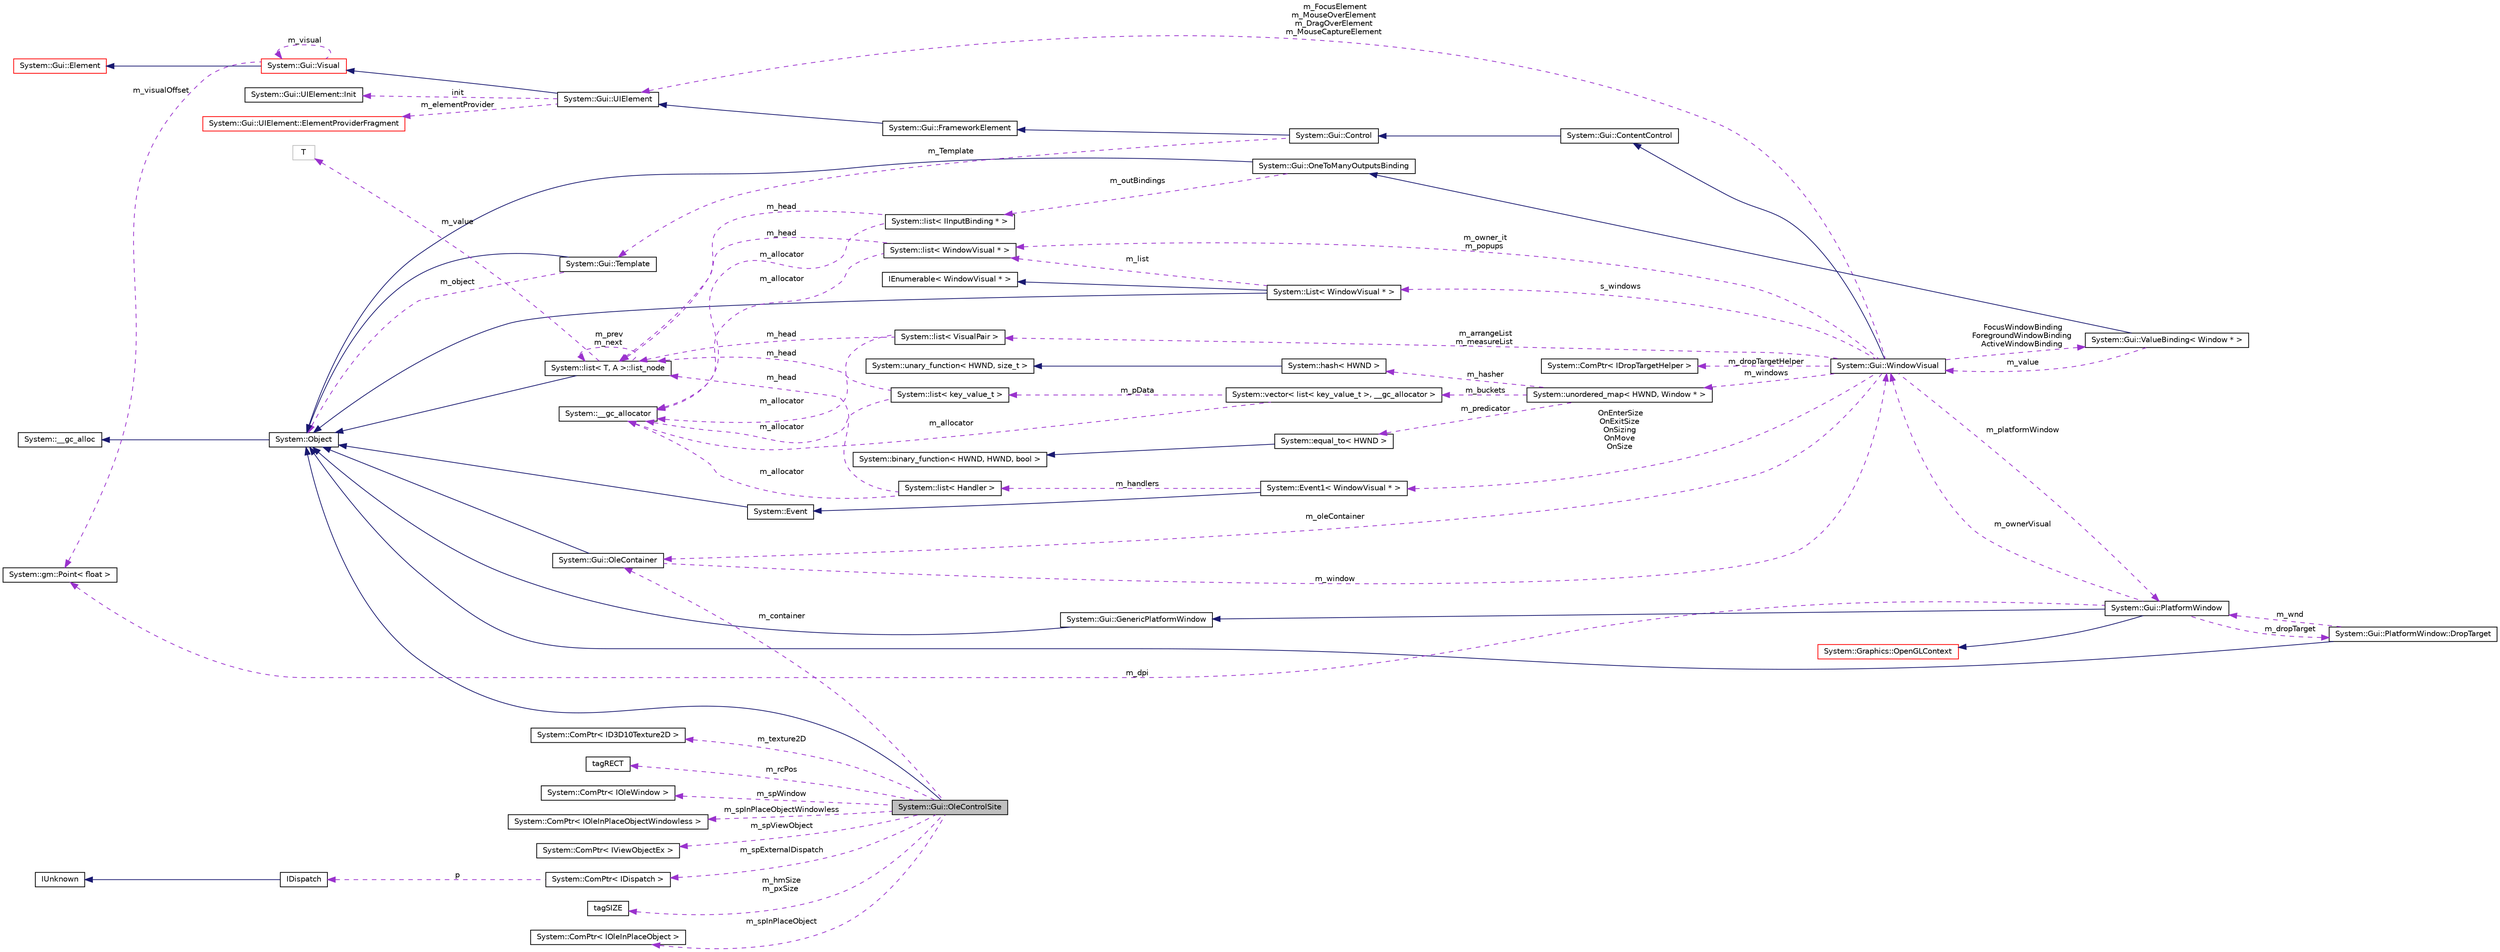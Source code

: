 digraph G
{
  edge [fontname="Helvetica",fontsize="10",labelfontname="Helvetica",labelfontsize="10"];
  node [fontname="Helvetica",fontsize="10",shape=record];
  rankdir="LR";
  Node1 [label="System::Gui::OleControlSite",height=0.2,width=0.4,color="black", fillcolor="grey75", style="filled" fontcolor="black"];
  Node2 -> Node1 [dir="back",color="midnightblue",fontsize="10",style="solid",fontname="Helvetica"];
  Node2 [label="System::Object",height=0.2,width=0.4,color="black", fillcolor="white", style="filled",URL="$class_system_1_1_object.html"];
  Node3 -> Node2 [dir="back",color="midnightblue",fontsize="10",style="solid",fontname="Helvetica"];
  Node3 [label="System::__gc_alloc",height=0.2,width=0.4,color="black", fillcolor="white", style="filled",URL="$class_system_1_1____gc__alloc.html"];
  Node4 -> Node1 [dir="back",color="darkorchid3",fontsize="10",style="dashed",label=" m_hmSize\nm_pxSize" ,fontname="Helvetica"];
  Node4 [label="tagSIZE",height=0.2,width=0.4,color="black", fillcolor="white", style="filled",URL="$structtag_s_i_z_e.html"];
  Node5 -> Node1 [dir="back",color="darkorchid3",fontsize="10",style="dashed",label=" m_spInPlaceObject" ,fontname="Helvetica"];
  Node5 [label="System::ComPtr\< IOleInPlaceObject \>",height=0.2,width=0.4,color="black", fillcolor="white", style="filled",URL="$class_system_1_1_com_ptr.html"];
  Node6 -> Node1 [dir="back",color="darkorchid3",fontsize="10",style="dashed",label=" m_texture2D" ,fontname="Helvetica"];
  Node6 [label="System::ComPtr\< ID3D10Texture2D \>",height=0.2,width=0.4,color="black", fillcolor="white", style="filled",URL="$class_system_1_1_com_ptr.html"];
  Node7 -> Node1 [dir="back",color="darkorchid3",fontsize="10",style="dashed",label=" m_rcPos" ,fontname="Helvetica"];
  Node7 [label="tagRECT",height=0.2,width=0.4,color="black", fillcolor="white", style="filled",URL="$structtag_r_e_c_t.html"];
  Node8 -> Node1 [dir="back",color="darkorchid3",fontsize="10",style="dashed",label=" m_spWindow" ,fontname="Helvetica"];
  Node8 [label="System::ComPtr\< IOleWindow \>",height=0.2,width=0.4,color="black", fillcolor="white", style="filled",URL="$class_system_1_1_com_ptr.html"];
  Node9 -> Node1 [dir="back",color="darkorchid3",fontsize="10",style="dashed",label=" m_spInPlaceObjectWindowless" ,fontname="Helvetica"];
  Node9 [label="System::ComPtr\< IOleInPlaceObjectWindowless \>",height=0.2,width=0.4,color="black", fillcolor="white", style="filled",URL="$class_system_1_1_com_ptr.html"];
  Node10 -> Node1 [dir="back",color="darkorchid3",fontsize="10",style="dashed",label=" m_spViewObject" ,fontname="Helvetica"];
  Node10 [label="System::ComPtr\< IViewObjectEx \>",height=0.2,width=0.4,color="black", fillcolor="white", style="filled",URL="$class_system_1_1_com_ptr.html"];
  Node11 -> Node1 [dir="back",color="darkorchid3",fontsize="10",style="dashed",label=" m_container" ,fontname="Helvetica"];
  Node11 [label="System::Gui::OleContainer",height=0.2,width=0.4,color="black", fillcolor="white", style="filled",URL="$class_system_1_1_gui_1_1_ole_container.html"];
  Node2 -> Node11 [dir="back",color="midnightblue",fontsize="10",style="solid",fontname="Helvetica"];
  Node12 -> Node11 [dir="back",color="darkorchid3",fontsize="10",style="dashed",label=" m_window" ,fontname="Helvetica"];
  Node12 [label="System::Gui::WindowVisual",height=0.2,width=0.4,color="black", fillcolor="white", style="filled",URL="$class_system_1_1_gui_1_1_window_visual.html"];
  Node13 -> Node12 [dir="back",color="midnightblue",fontsize="10",style="solid",fontname="Helvetica"];
  Node13 [label="System::Gui::ContentControl",height=0.2,width=0.4,color="black", fillcolor="white", style="filled",URL="$class_system_1_1_gui_1_1_content_control.html"];
  Node14 -> Node13 [dir="back",color="midnightblue",fontsize="10",style="solid",fontname="Helvetica"];
  Node14 [label="System::Gui::Control",height=0.2,width=0.4,color="black", fillcolor="white", style="filled",URL="$class_system_1_1_gui_1_1_control.html"];
  Node15 -> Node14 [dir="back",color="midnightblue",fontsize="10",style="solid",fontname="Helvetica"];
  Node15 [label="System::Gui::FrameworkElement",height=0.2,width=0.4,color="black", fillcolor="white", style="filled",URL="$class_system_1_1_gui_1_1_framework_element.html"];
  Node16 -> Node15 [dir="back",color="midnightblue",fontsize="10",style="solid",fontname="Helvetica"];
  Node16 [label="System::Gui::UIElement",height=0.2,width=0.4,color="black", fillcolor="white", style="filled",URL="$class_system_1_1_gui_1_1_u_i_element.html"];
  Node17 -> Node16 [dir="back",color="midnightblue",fontsize="10",style="solid",fontname="Helvetica"];
  Node17 [label="System::Gui::Visual",height=0.2,width=0.4,color="red", fillcolor="white", style="filled",URL="$class_system_1_1_gui_1_1_visual.html"];
  Node18 -> Node17 [dir="back",color="midnightblue",fontsize="10",style="solid",fontname="Helvetica"];
  Node18 [label="System::Gui::Element",height=0.2,width=0.4,color="red", fillcolor="white", style="filled",URL="$class_system_1_1_gui_1_1_element.html"];
  Node19 -> Node17 [dir="back",color="darkorchid3",fontsize="10",style="dashed",label=" m_visualOffset" ,fontname="Helvetica"];
  Node19 [label="System::gm::Point\< float \>",height=0.2,width=0.4,color="black", fillcolor="white", style="filled",URL="$class_system_1_1gm_1_1_point.html"];
  Node17 -> Node17 [dir="back",color="darkorchid3",fontsize="10",style="dashed",label=" m_visual" ,fontname="Helvetica"];
  Node20 -> Node16 [dir="back",color="darkorchid3",fontsize="10",style="dashed",label=" init" ,fontname="Helvetica"];
  Node20 [label="System::Gui::UIElement::Init",height=0.2,width=0.4,color="black", fillcolor="white", style="filled",URL="$class_system_1_1_gui_1_1_u_i_element_1_1_init.html"];
  Node21 -> Node16 [dir="back",color="darkorchid3",fontsize="10",style="dashed",label=" m_elementProvider" ,fontname="Helvetica"];
  Node21 [label="System::Gui::UIElement::ElementProviderFragment",height=0.2,width=0.4,color="red", fillcolor="white", style="filled",URL="$class_system_1_1_gui_1_1_u_i_element_1_1_element_provider_fragment.html"];
  Node22 -> Node14 [dir="back",color="darkorchid3",fontsize="10",style="dashed",label=" m_Template" ,fontname="Helvetica"];
  Node22 [label="System::Gui::Template",height=0.2,width=0.4,color="black", fillcolor="white", style="filled",URL="$class_system_1_1_gui_1_1_template.html"];
  Node2 -> Node22 [dir="back",color="midnightblue",fontsize="10",style="solid",fontname="Helvetica"];
  Node2 -> Node22 [dir="back",color="darkorchid3",fontsize="10",style="dashed",label=" m_object" ,fontname="Helvetica"];
  Node23 -> Node12 [dir="back",color="darkorchid3",fontsize="10",style="dashed",label=" m_arrangeList\nm_measureList" ,fontname="Helvetica"];
  Node23 [label="System::list\< VisualPair \>",height=0.2,width=0.4,color="black", fillcolor="white", style="filled",URL="$class_system_1_1list.html"];
  Node24 -> Node23 [dir="back",color="darkorchid3",fontsize="10",style="dashed",label=" m_allocator" ,fontname="Helvetica"];
  Node24 [label="System::__gc_allocator",height=0.2,width=0.4,color="black", fillcolor="white", style="filled",URL="$class_system_1_1____gc__allocator.html"];
  Node25 -> Node23 [dir="back",color="darkorchid3",fontsize="10",style="dashed",label=" m_head" ,fontname="Helvetica"];
  Node25 [label="System::list\< T, A \>::list_node",height=0.2,width=0.4,color="black", fillcolor="white", style="filled",URL="$class_system_1_1list_1_1list__node.html"];
  Node2 -> Node25 [dir="back",color="midnightblue",fontsize="10",style="solid",fontname="Helvetica"];
  Node25 -> Node25 [dir="back",color="darkorchid3",fontsize="10",style="dashed",label=" m_prev\nm_next" ,fontname="Helvetica"];
  Node26 -> Node25 [dir="back",color="darkorchid3",fontsize="10",style="dashed",label=" m_value" ,fontname="Helvetica"];
  Node26 [label="T",height=0.2,width=0.4,color="grey75", fillcolor="white", style="filled"];
  Node27 -> Node12 [dir="back",color="darkorchid3",fontsize="10",style="dashed",label=" m_dropTargetHelper" ,fontname="Helvetica"];
  Node27 [label="System::ComPtr\< IDropTargetHelper \>",height=0.2,width=0.4,color="black", fillcolor="white", style="filled",URL="$class_system_1_1_com_ptr.html"];
  Node28 -> Node12 [dir="back",color="darkorchid3",fontsize="10",style="dashed",label=" m_owner_it\nm_popups" ,fontname="Helvetica"];
  Node28 [label="System::list\< WindowVisual * \>",height=0.2,width=0.4,color="black", fillcolor="white", style="filled",URL="$class_system_1_1list.html"];
  Node24 -> Node28 [dir="back",color="darkorchid3",fontsize="10",style="dashed",label=" m_allocator" ,fontname="Helvetica"];
  Node25 -> Node28 [dir="back",color="darkorchid3",fontsize="10",style="dashed",label=" m_head" ,fontname="Helvetica"];
  Node29 -> Node12 [dir="back",color="darkorchid3",fontsize="10",style="dashed",label=" s_windows" ,fontname="Helvetica"];
  Node29 [label="System::List\< WindowVisual * \>",height=0.2,width=0.4,color="black", fillcolor="white", style="filled",URL="$class_system_1_1_list.html"];
  Node2 -> Node29 [dir="back",color="midnightblue",fontsize="10",style="solid",fontname="Helvetica"];
  Node30 -> Node29 [dir="back",color="midnightblue",fontsize="10",style="solid",fontname="Helvetica"];
  Node30 [label="IEnumerable\< WindowVisual * \>",height=0.2,width=0.4,color="black", fillcolor="white", style="filled",URL="$class_i_enumerable.html"];
  Node28 -> Node29 [dir="back",color="darkorchid3",fontsize="10",style="dashed",label=" m_list" ,fontname="Helvetica"];
  Node31 -> Node12 [dir="back",color="darkorchid3",fontsize="10",style="dashed",label=" FocusWindowBinding\nForegroundWindowBinding\nActiveWindowBinding" ,fontname="Helvetica"];
  Node31 [label="System::Gui::ValueBinding\< Window * \>",height=0.2,width=0.4,color="black", fillcolor="white", style="filled",URL="$class_system_1_1_gui_1_1_value_binding.html"];
  Node32 -> Node31 [dir="back",color="midnightblue",fontsize="10",style="solid",fontname="Helvetica"];
  Node32 [label="System::Gui::OneToManyOutputsBinding",height=0.2,width=0.4,color="black", fillcolor="white", style="filled",URL="$class_system_1_1_gui_1_1_one_to_many_outputs_binding.html"];
  Node2 -> Node32 [dir="back",color="midnightblue",fontsize="10",style="solid",fontname="Helvetica"];
  Node33 -> Node32 [dir="back",color="darkorchid3",fontsize="10",style="dashed",label=" m_outBindings" ,fontname="Helvetica"];
  Node33 [label="System::list\< IInputBinding * \>",height=0.2,width=0.4,color="black", fillcolor="white", style="filled",URL="$class_system_1_1list.html"];
  Node24 -> Node33 [dir="back",color="darkorchid3",fontsize="10",style="dashed",label=" m_allocator" ,fontname="Helvetica"];
  Node25 -> Node33 [dir="back",color="darkorchid3",fontsize="10",style="dashed",label=" m_head" ,fontname="Helvetica"];
  Node12 -> Node31 [dir="back",color="darkorchid3",fontsize="10",style="dashed",label=" m_value" ,fontname="Helvetica"];
  Node34 -> Node12 [dir="back",color="darkorchid3",fontsize="10",style="dashed",label=" OnEnterSize\nOnExitSize\nOnSizing\nOnMove\nOnSize" ,fontname="Helvetica"];
  Node34 [label="System::Event1\< WindowVisual * \>",height=0.2,width=0.4,color="black", fillcolor="white", style="filled",URL="$class_system_1_1_event1.html"];
  Node35 -> Node34 [dir="back",color="midnightblue",fontsize="10",style="solid",fontname="Helvetica"];
  Node35 [label="System::Event",height=0.2,width=0.4,color="black", fillcolor="white", style="filled",URL="$class_system_1_1_event.html"];
  Node2 -> Node35 [dir="back",color="midnightblue",fontsize="10",style="solid",fontname="Helvetica"];
  Node36 -> Node34 [dir="back",color="darkorchid3",fontsize="10",style="dashed",label=" m_handlers" ,fontname="Helvetica"];
  Node36 [label="System::list\< Handler \>",height=0.2,width=0.4,color="black", fillcolor="white", style="filled",URL="$class_system_1_1list.html"];
  Node24 -> Node36 [dir="back",color="darkorchid3",fontsize="10",style="dashed",label=" m_allocator" ,fontname="Helvetica"];
  Node25 -> Node36 [dir="back",color="darkorchid3",fontsize="10",style="dashed",label=" m_head" ,fontname="Helvetica"];
  Node37 -> Node12 [dir="back",color="darkorchid3",fontsize="10",style="dashed",label=" m_windows" ,fontname="Helvetica"];
  Node37 [label="System::unordered_map\< HWND, Window * \>",height=0.2,width=0.4,color="black", fillcolor="white", style="filled",URL="$class_system_1_1unordered__map.html"];
  Node38 -> Node37 [dir="back",color="darkorchid3",fontsize="10",style="dashed",label=" m_hasher" ,fontname="Helvetica"];
  Node38 [label="System::hash\< HWND \>",height=0.2,width=0.4,color="black", fillcolor="white", style="filled",URL="$struct_system_1_1hash.html"];
  Node39 -> Node38 [dir="back",color="midnightblue",fontsize="10",style="solid",fontname="Helvetica"];
  Node39 [label="System::unary_function\< HWND, size_t \>",height=0.2,width=0.4,color="black", fillcolor="white", style="filled",URL="$class_system_1_1unary__function.html"];
  Node40 -> Node37 [dir="back",color="darkorchid3",fontsize="10",style="dashed",label=" m_predicator" ,fontname="Helvetica"];
  Node40 [label="System::equal_to\< HWND \>",height=0.2,width=0.4,color="black", fillcolor="white", style="filled",URL="$struct_system_1_1equal__to.html"];
  Node41 -> Node40 [dir="back",color="midnightblue",fontsize="10",style="solid",fontname="Helvetica"];
  Node41 [label="System::binary_function\< HWND, HWND, bool \>",height=0.2,width=0.4,color="black", fillcolor="white", style="filled",URL="$class_system_1_1binary__function.html"];
  Node42 -> Node37 [dir="back",color="darkorchid3",fontsize="10",style="dashed",label=" m_buckets" ,fontname="Helvetica"];
  Node42 [label="System::vector\< list\< key_value_t \>, __gc_allocator \>",height=0.2,width=0.4,color="black", fillcolor="white", style="filled",URL="$class_system_1_1vector.html"];
  Node24 -> Node42 [dir="back",color="darkorchid3",fontsize="10",style="dashed",label=" m_allocator" ,fontname="Helvetica"];
  Node43 -> Node42 [dir="back",color="darkorchid3",fontsize="10",style="dashed",label=" m_pData" ,fontname="Helvetica"];
  Node43 [label="System::list\< key_value_t \>",height=0.2,width=0.4,color="black", fillcolor="white", style="filled",URL="$class_system_1_1list.html"];
  Node24 -> Node43 [dir="back",color="darkorchid3",fontsize="10",style="dashed",label=" m_allocator" ,fontname="Helvetica"];
  Node25 -> Node43 [dir="back",color="darkorchid3",fontsize="10",style="dashed",label=" m_head" ,fontname="Helvetica"];
  Node16 -> Node12 [dir="back",color="darkorchid3",fontsize="10",style="dashed",label=" m_FocusElement\nm_MouseOverElement\nm_DragOverElement\nm_MouseCaptureElement" ,fontname="Helvetica"];
  Node11 -> Node12 [dir="back",color="darkorchid3",fontsize="10",style="dashed",label=" m_oleContainer" ,fontname="Helvetica"];
  Node44 -> Node12 [dir="back",color="darkorchid3",fontsize="10",style="dashed",label=" m_platformWindow" ,fontname="Helvetica"];
  Node44 [label="System::Gui::PlatformWindow",height=0.2,width=0.4,color="black", fillcolor="white", style="filled",URL="$class_system_1_1_gui_1_1_platform_window.html"];
  Node45 -> Node44 [dir="back",color="midnightblue",fontsize="10",style="solid",fontname="Helvetica"];
  Node45 [label="System::Gui::GenericPlatformWindow",height=0.2,width=0.4,color="black", fillcolor="white", style="filled",URL="$class_system_1_1_gui_1_1_generic_platform_window.html"];
  Node2 -> Node45 [dir="back",color="midnightblue",fontsize="10",style="solid",fontname="Helvetica"];
  Node46 -> Node44 [dir="back",color="midnightblue",fontsize="10",style="solid",fontname="Helvetica"];
  Node46 [label="System::Graphics::OpenGLContext",height=0.2,width=0.4,color="red", fillcolor="white", style="filled",URL="$class_system_1_1_graphics_1_1_open_g_l_context.html"];
  Node19 -> Node44 [dir="back",color="darkorchid3",fontsize="10",style="dashed",label=" m_dpi" ,fontname="Helvetica"];
  Node12 -> Node44 [dir="back",color="darkorchid3",fontsize="10",style="dashed",label=" m_ownerVisual" ,fontname="Helvetica"];
  Node47 -> Node44 [dir="back",color="darkorchid3",fontsize="10",style="dashed",label=" m_dropTarget" ,fontname="Helvetica"];
  Node47 [label="System::Gui::PlatformWindow::DropTarget",height=0.2,width=0.4,color="black", fillcolor="white", style="filled",URL="$class_system_1_1_gui_1_1_platform_window_1_1_drop_target.html"];
  Node2 -> Node47 [dir="back",color="midnightblue",fontsize="10",style="solid",fontname="Helvetica"];
  Node44 -> Node47 [dir="back",color="darkorchid3",fontsize="10",style="dashed",label=" m_wnd" ,fontname="Helvetica"];
  Node48 -> Node1 [dir="back",color="darkorchid3",fontsize="10",style="dashed",label=" m_spExternalDispatch" ,fontname="Helvetica"];
  Node48 [label="System::ComPtr\< IDispatch \>",height=0.2,width=0.4,color="black", fillcolor="white", style="filled",URL="$class_system_1_1_com_ptr.html"];
  Node49 -> Node48 [dir="back",color="darkorchid3",fontsize="10",style="dashed",label=" p" ,fontname="Helvetica"];
  Node49 [label="IDispatch",height=0.2,width=0.4,color="black", fillcolor="white", style="filled",URL="$struct_i_dispatch.html"];
  Node50 -> Node49 [dir="back",color="midnightblue",fontsize="10",style="solid",fontname="Helvetica"];
  Node50 [label="IUnknown",height=0.2,width=0.4,color="black", fillcolor="white", style="filled",URL="$struct_i_unknown.html"];
}
